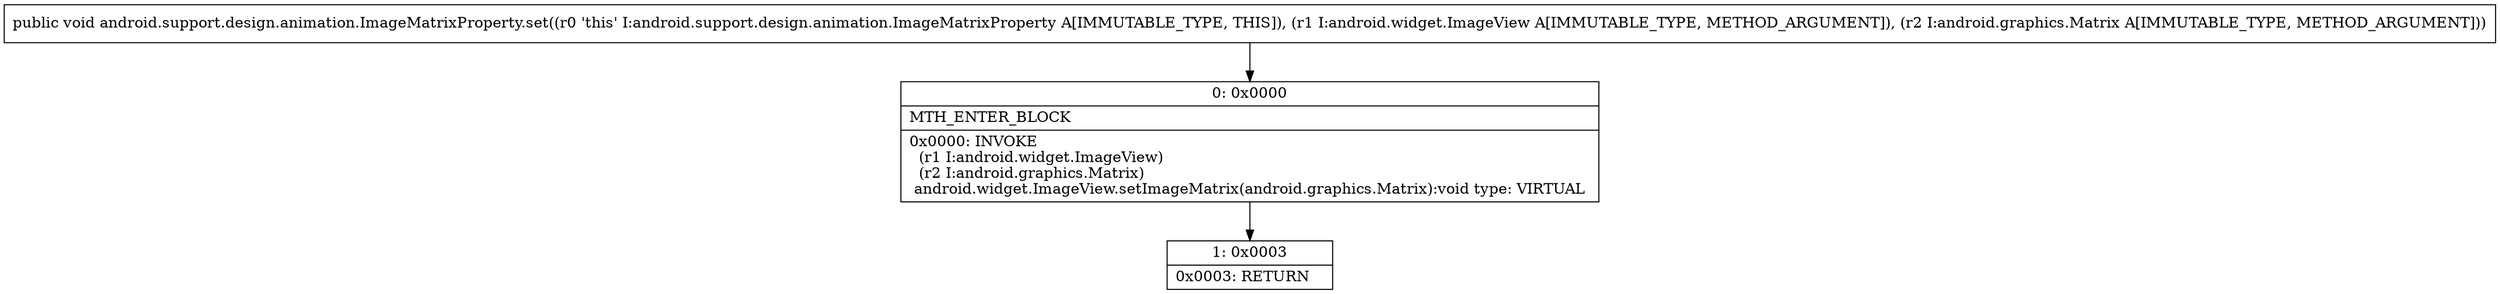 digraph "CFG forandroid.support.design.animation.ImageMatrixProperty.set(Landroid\/widget\/ImageView;Landroid\/graphics\/Matrix;)V" {
Node_0 [shape=record,label="{0\:\ 0x0000|MTH_ENTER_BLOCK\l|0x0000: INVOKE  \l  (r1 I:android.widget.ImageView)\l  (r2 I:android.graphics.Matrix)\l android.widget.ImageView.setImageMatrix(android.graphics.Matrix):void type: VIRTUAL \l}"];
Node_1 [shape=record,label="{1\:\ 0x0003|0x0003: RETURN   \l}"];
MethodNode[shape=record,label="{public void android.support.design.animation.ImageMatrixProperty.set((r0 'this' I:android.support.design.animation.ImageMatrixProperty A[IMMUTABLE_TYPE, THIS]), (r1 I:android.widget.ImageView A[IMMUTABLE_TYPE, METHOD_ARGUMENT]), (r2 I:android.graphics.Matrix A[IMMUTABLE_TYPE, METHOD_ARGUMENT])) }"];
MethodNode -> Node_0;
Node_0 -> Node_1;
}

